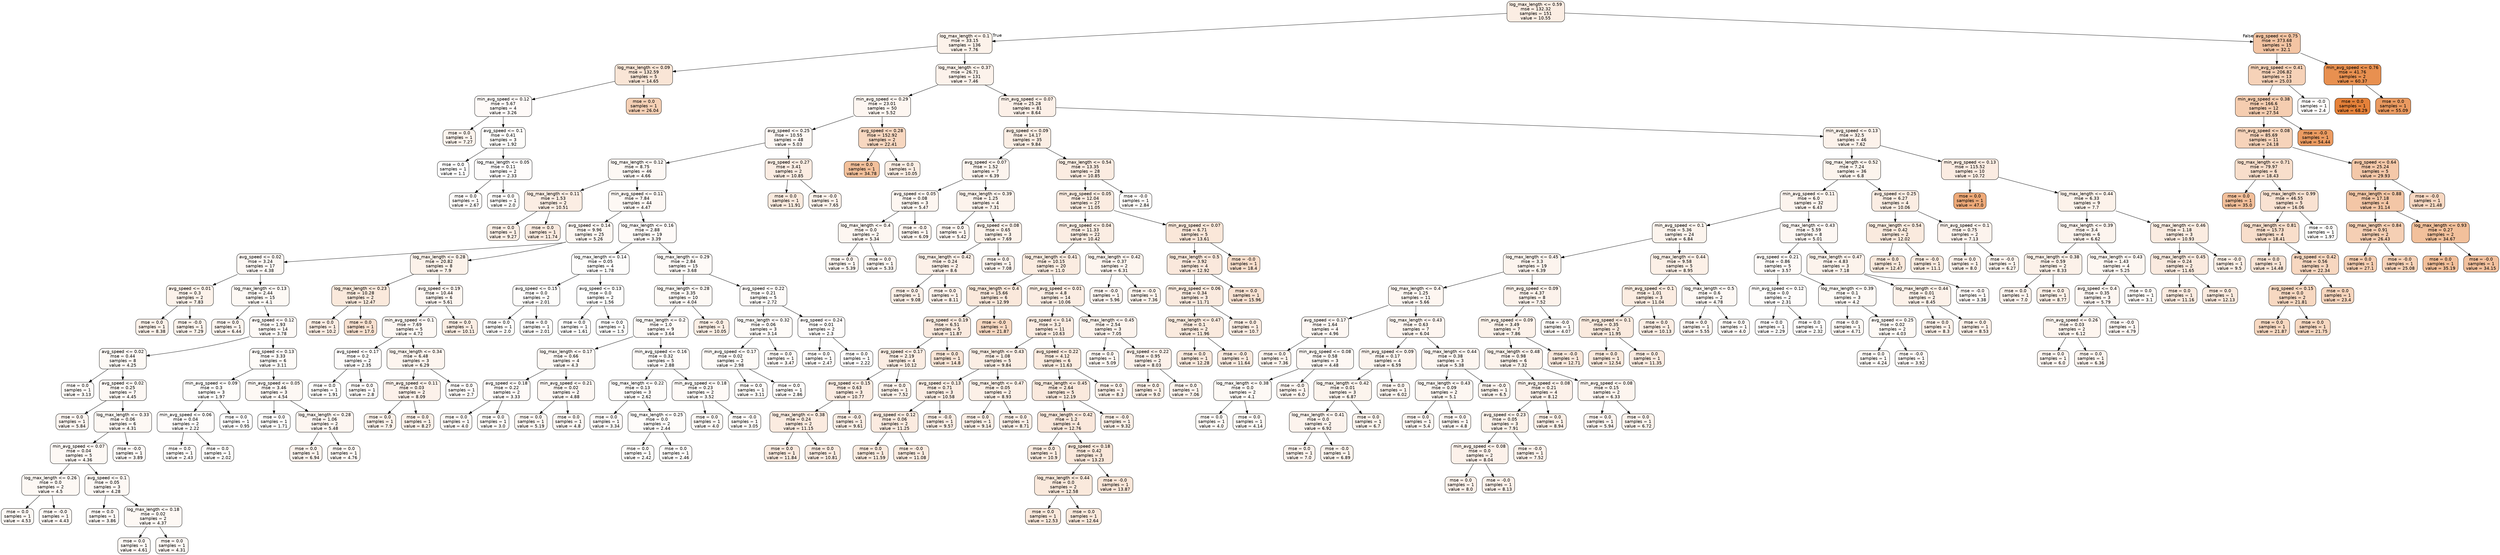 digraph Tree {
node [shape=box, style="filled, rounded", color="black", fontname=helvetica] ;
edge [fontname=helvetica] ;
0 [label="log_max_length <= 0.59\nmse = 132.32\nsamples = 151\nvalue = 10.55", fillcolor="#e5813924"] ;
1 [label="log_max_length <= 0.1\nmse = 33.15\nsamples = 136\nvalue = 7.76", fillcolor="#e581391a"] ;
0 -> 1 [labeldistance=2.5, labelangle=45, headlabel="True"] ;
2 [label="log_max_length <= 0.09\nmse = 132.59\nsamples = 5\nvalue = 14.65", fillcolor="#e5813934"] ;
1 -> 2 ;
3 [label="min_avg_speed <= 0.12\nmse = 5.67\nsamples = 4\nvalue = 3.26", fillcolor="#e5813909"] ;
2 -> 3 ;
4 [label="mse = 0.0\nsamples = 1\nvalue = 7.27", fillcolor="#e5813918"] ;
3 -> 4 ;
5 [label="avg_speed <= 0.1\nmse = 0.41\nsamples = 3\nvalue = 1.92", fillcolor="#e5813904"] ;
3 -> 5 ;
6 [label="mse = 0.0\nsamples = 1\nvalue = 1.1", fillcolor="#e5813901"] ;
5 -> 6 ;
7 [label="log_max_length <= 0.05\nmse = 0.11\nsamples = 2\nvalue = 2.33", fillcolor="#e5813905"] ;
5 -> 7 ;
8 [label="mse = 0.0\nsamples = 1\nvalue = 2.67", fillcolor="#e5813907"] ;
7 -> 8 ;
9 [label="mse = 0.0\nsamples = 1\nvalue = 2.0", fillcolor="#e5813904"] ;
7 -> 9 ;
10 [label="mse = 0.0\nsamples = 1\nvalue = 26.04", fillcolor="#e581395f"] ;
2 -> 10 ;
11 [label="log_max_length <= 0.37\nmse = 26.71\nsamples = 131\nvalue = 7.46", fillcolor="#e5813919"] ;
1 -> 11 ;
12 [label="min_avg_speed <= 0.29\nmse = 23.01\nsamples = 50\nvalue = 5.52", fillcolor="#e5813911"] ;
11 -> 12 ;
13 [label="avg_speed <= 0.25\nmse = 10.55\nsamples = 48\nvalue = 5.03", fillcolor="#e581390f"] ;
12 -> 13 ;
14 [label="log_max_length <= 0.12\nmse = 8.75\nsamples = 46\nvalue = 4.66", fillcolor="#e581390e"] ;
13 -> 14 ;
15 [label="log_max_length <= 0.11\nmse = 1.53\nsamples = 2\nvalue = 10.51", fillcolor="#e5813924"] ;
14 -> 15 ;
16 [label="mse = 0.0\nsamples = 1\nvalue = 9.27", fillcolor="#e5813920"] ;
15 -> 16 ;
17 [label="mse = 0.0\nsamples = 1\nvalue = 11.74", fillcolor="#e5813929"] ;
15 -> 17 ;
18 [label="min_avg_speed <= 0.11\nmse = 7.84\nsamples = 44\nvalue = 4.47", fillcolor="#e581390d"] ;
14 -> 18 ;
19 [label="avg_speed <= 0.14\nmse = 9.96\nsamples = 25\nvalue = 5.26", fillcolor="#e5813910"] ;
18 -> 19 ;
20 [label="avg_speed <= 0.02\nmse = 3.24\nsamples = 17\nvalue = 4.38", fillcolor="#e581390d"] ;
19 -> 20 ;
21 [label="avg_speed <= 0.01\nmse = 0.3\nsamples = 2\nvalue = 7.83", fillcolor="#e581391a"] ;
20 -> 21 ;
22 [label="mse = 0.0\nsamples = 1\nvalue = 8.38", fillcolor="#e581391c"] ;
21 -> 22 ;
23 [label="mse = -0.0\nsamples = 1\nvalue = 7.29", fillcolor="#e5813918"] ;
21 -> 23 ;
24 [label="log_max_length <= 0.13\nmse = 2.44\nsamples = 15\nvalue = 4.1", fillcolor="#e581390c"] ;
20 -> 24 ;
25 [label="mse = 0.0\nsamples = 1\nvalue = 6.44", fillcolor="#e5813915"] ;
24 -> 25 ;
26 [label="avg_speed <= 0.12\nmse = 1.93\nsamples = 14\nvalue = 3.78", fillcolor="#e581390b"] ;
24 -> 26 ;
27 [label="avg_speed <= 0.02\nmse = 0.44\nsamples = 8\nvalue = 4.25", fillcolor="#e581390c"] ;
26 -> 27 ;
28 [label="mse = 0.0\nsamples = 1\nvalue = 3.13", fillcolor="#e5813908"] ;
27 -> 28 ;
29 [label="avg_speed <= 0.02\nmse = 0.25\nsamples = 7\nvalue = 4.45", fillcolor="#e581390d"] ;
27 -> 29 ;
30 [label="mse = 0.0\nsamples = 1\nvalue = 5.84", fillcolor="#e5813913"] ;
29 -> 30 ;
31 [label="log_max_length <= 0.33\nmse = 0.06\nsamples = 6\nvalue = 4.31", fillcolor="#e581390d"] ;
29 -> 31 ;
32 [label="min_avg_speed <= 0.07\nmse = 0.04\nsamples = 5\nvalue = 4.36", fillcolor="#e581390d"] ;
31 -> 32 ;
33 [label="log_max_length <= 0.26\nmse = 0.0\nsamples = 2\nvalue = 4.5", fillcolor="#e581390d"] ;
32 -> 33 ;
34 [label="mse = 0.0\nsamples = 1\nvalue = 4.53", fillcolor="#e581390e"] ;
33 -> 34 ;
35 [label="mse = -0.0\nsamples = 1\nvalue = 4.43", fillcolor="#e581390d"] ;
33 -> 35 ;
36 [label="avg_speed <= 0.1\nmse = 0.05\nsamples = 3\nvalue = 4.28", fillcolor="#e581390d"] ;
32 -> 36 ;
37 [label="mse = 0.0\nsamples = 1\nvalue = 3.86", fillcolor="#e581390b"] ;
36 -> 37 ;
38 [label="log_max_length <= 0.18\nmse = 0.02\nsamples = 2\nvalue = 4.37", fillcolor="#e581390d"] ;
36 -> 38 ;
39 [label="mse = 0.0\nsamples = 1\nvalue = 4.61", fillcolor="#e581390e"] ;
38 -> 39 ;
40 [label="mse = 0.0\nsamples = 1\nvalue = 4.31", fillcolor="#e581390d"] ;
38 -> 40 ;
41 [label="mse = -0.0\nsamples = 1\nvalue = 3.89", fillcolor="#e581390b"] ;
31 -> 41 ;
42 [label="avg_speed <= 0.13\nmse = 3.33\nsamples = 6\nvalue = 3.11", fillcolor="#e5813908"] ;
26 -> 42 ;
43 [label="min_avg_speed <= 0.09\nmse = 0.3\nsamples = 3\nvalue = 1.97", fillcolor="#e5813904"] ;
42 -> 43 ;
44 [label="min_avg_speed <= 0.06\nmse = 0.04\nsamples = 2\nvalue = 2.22", fillcolor="#e5813905"] ;
43 -> 44 ;
45 [label="mse = 0.0\nsamples = 1\nvalue = 2.43", fillcolor="#e5813906"] ;
44 -> 45 ;
46 [label="mse = 0.0\nsamples = 1\nvalue = 2.02", fillcolor="#e5813904"] ;
44 -> 46 ;
47 [label="mse = 0.0\nsamples = 1\nvalue = 0.95", fillcolor="#e5813900"] ;
43 -> 47 ;
48 [label="min_avg_speed <= 0.05\nmse = 3.46\nsamples = 3\nvalue = 4.54", fillcolor="#e581390e"] ;
42 -> 48 ;
49 [label="mse = 0.0\nsamples = 1\nvalue = 1.71", fillcolor="#e5813903"] ;
48 -> 49 ;
50 [label="log_max_length <= 0.28\nmse = 1.06\nsamples = 2\nvalue = 5.48", fillcolor="#e5813911"] ;
48 -> 50 ;
51 [label="mse = 0.0\nsamples = 1\nvalue = 6.94", fillcolor="#e5813917"] ;
50 -> 51 ;
52 [label="mse = 0.0\nsamples = 1\nvalue = 4.76", fillcolor="#e581390e"] ;
50 -> 52 ;
53 [label="log_max_length <= 0.28\nmse = 20.82\nsamples = 8\nvalue = 7.9", fillcolor="#e581391a"] ;
19 -> 53 ;
54 [label="log_max_length <= 0.23\nmse = 10.28\nsamples = 2\nvalue = 12.47", fillcolor="#e581392c"] ;
53 -> 54 ;
55 [label="mse = 0.0\nsamples = 1\nvalue = 10.2", fillcolor="#e5813923"] ;
54 -> 55 ;
56 [label="mse = 0.0\nsamples = 1\nvalue = 17.0", fillcolor="#e581393d"] ;
54 -> 56 ;
57 [label="avg_speed <= 0.19\nmse = 10.44\nsamples = 6\nvalue = 5.61", fillcolor="#e5813912"] ;
53 -> 57 ;
58 [label="min_avg_speed <= 0.1\nmse = 7.69\nsamples = 5\nvalue = 4.72", fillcolor="#e581390e"] ;
57 -> 58 ;
59 [label="avg_speed <= 0.17\nmse = 0.2\nsamples = 2\nvalue = 2.35", fillcolor="#e5813905"] ;
58 -> 59 ;
60 [label="mse = 0.0\nsamples = 1\nvalue = 1.91", fillcolor="#e5813904"] ;
59 -> 60 ;
61 [label="mse = 0.0\nsamples = 1\nvalue = 2.8", fillcolor="#e5813907"] ;
59 -> 61 ;
62 [label="log_max_length <= 0.34\nmse = 6.48\nsamples = 3\nvalue = 6.29", fillcolor="#e5813914"] ;
58 -> 62 ;
63 [label="min_avg_speed <= 0.11\nmse = 0.03\nsamples = 2\nvalue = 8.09", fillcolor="#e581391b"] ;
62 -> 63 ;
64 [label="mse = 0.0\nsamples = 1\nvalue = 7.9", fillcolor="#e581391a"] ;
63 -> 64 ;
65 [label="mse = 0.0\nsamples = 1\nvalue = 8.27", fillcolor="#e581391c"] ;
63 -> 65 ;
66 [label="mse = 0.0\nsamples = 1\nvalue = 2.7", fillcolor="#e5813907"] ;
62 -> 66 ;
67 [label="mse = 0.0\nsamples = 1\nvalue = 10.11", fillcolor="#e5813923"] ;
57 -> 67 ;
68 [label="log_max_length <= 0.16\nmse = 2.88\nsamples = 19\nvalue = 3.39", fillcolor="#e5813909"] ;
18 -> 68 ;
69 [label="log_max_length <= 0.14\nmse = 0.05\nsamples = 4\nvalue = 1.78", fillcolor="#e5813903"] ;
68 -> 69 ;
70 [label="avg_speed <= 0.15\nmse = 0.0\nsamples = 2\nvalue = 2.01", fillcolor="#e5813904"] ;
69 -> 70 ;
71 [label="mse = 0.0\nsamples = 1\nvalue = 2.0", fillcolor="#e5813904"] ;
70 -> 71 ;
72 [label="mse = 0.0\nsamples = 1\nvalue = 2.01", fillcolor="#e5813904"] ;
70 -> 72 ;
73 [label="avg_speed <= 0.13\nmse = 0.0\nsamples = 2\nvalue = 1.56", fillcolor="#e5813902"] ;
69 -> 73 ;
74 [label="mse = 0.0\nsamples = 1\nvalue = 1.61", fillcolor="#e5813903"] ;
73 -> 74 ;
75 [label="mse = 0.0\nsamples = 1\nvalue = 1.5", fillcolor="#e5813902"] ;
73 -> 75 ;
76 [label="log_max_length <= 0.29\nmse = 2.84\nsamples = 15\nvalue = 3.68", fillcolor="#e581390a"] ;
68 -> 76 ;
77 [label="log_max_length <= 0.28\nmse = 3.35\nsamples = 10\nvalue = 4.04", fillcolor="#e581390c"] ;
76 -> 77 ;
78 [label="log_max_length <= 0.2\nmse = 1.0\nsamples = 9\nvalue = 3.64", fillcolor="#e581390a"] ;
77 -> 78 ;
79 [label="log_max_length <= 0.17\nmse = 0.66\nsamples = 4\nvalue = 4.3", fillcolor="#e581390d"] ;
78 -> 79 ;
80 [label="avg_speed <= 0.18\nmse = 0.22\nsamples = 2\nvalue = 3.33", fillcolor="#e5813909"] ;
79 -> 80 ;
81 [label="mse = 0.0\nsamples = 1\nvalue = 4.0", fillcolor="#e581390c"] ;
80 -> 81 ;
82 [label="mse = 0.0\nsamples = 1\nvalue = 3.0", fillcolor="#e5813908"] ;
80 -> 82 ;
83 [label="min_avg_speed <= 0.21\nmse = 0.02\nsamples = 2\nvalue = 4.88", fillcolor="#e581390f"] ;
79 -> 83 ;
84 [label="mse = 0.0\nsamples = 1\nvalue = 5.19", fillcolor="#e5813910"] ;
83 -> 84 ;
85 [label="mse = 0.0\nsamples = 1\nvalue = 4.8", fillcolor="#e581390f"] ;
83 -> 85 ;
86 [label="min_avg_speed <= 0.16\nmse = 0.32\nsamples = 5\nvalue = 2.88", fillcolor="#e5813907"] ;
78 -> 86 ;
87 [label="log_max_length <= 0.22\nmse = 0.13\nsamples = 3\nvalue = 2.62", fillcolor="#e5813906"] ;
86 -> 87 ;
88 [label="mse = 0.0\nsamples = 1\nvalue = 3.34", fillcolor="#e5813909"] ;
87 -> 88 ;
89 [label="log_max_length <= 0.25\nmse = 0.0\nsamples = 2\nvalue = 2.44", fillcolor="#e5813906"] ;
87 -> 89 ;
90 [label="mse = 0.0\nsamples = 1\nvalue = 2.42", fillcolor="#e5813906"] ;
89 -> 90 ;
91 [label="mse = 0.0\nsamples = 1\nvalue = 2.46", fillcolor="#e5813906"] ;
89 -> 91 ;
92 [label="min_avg_speed <= 0.18\nmse = 0.23\nsamples = 2\nvalue = 3.52", fillcolor="#e581390a"] ;
86 -> 92 ;
93 [label="mse = 0.0\nsamples = 1\nvalue = 4.0", fillcolor="#e581390c"] ;
92 -> 93 ;
94 [label="mse = -0.0\nsamples = 1\nvalue = 3.05", fillcolor="#e5813908"] ;
92 -> 94 ;
95 [label="mse = -0.0\nsamples = 1\nvalue = 10.05", fillcolor="#e5813922"] ;
77 -> 95 ;
96 [label="avg_speed <= 0.22\nmse = 0.21\nsamples = 5\nvalue = 2.72", fillcolor="#e5813907"] ;
76 -> 96 ;
97 [label="log_max_length <= 0.32\nmse = 0.06\nsamples = 3\nvalue = 3.14", fillcolor="#e5813908"] ;
96 -> 97 ;
98 [label="min_avg_speed <= 0.17\nmse = 0.02\nsamples = 2\nvalue = 2.98", fillcolor="#e5813908"] ;
97 -> 98 ;
99 [label="mse = 0.0\nsamples = 1\nvalue = 3.11", fillcolor="#e5813908"] ;
98 -> 99 ;
100 [label="mse = 0.0\nsamples = 1\nvalue = 2.86", fillcolor="#e5813907"] ;
98 -> 100 ;
101 [label="mse = 0.0\nsamples = 1\nvalue = 3.47", fillcolor="#e581390a"] ;
97 -> 101 ;
102 [label="avg_speed <= 0.24\nmse = 0.01\nsamples = 2\nvalue = 2.3", fillcolor="#e5813905"] ;
96 -> 102 ;
103 [label="mse = 0.0\nsamples = 1\nvalue = 2.47", fillcolor="#e5813906"] ;
102 -> 103 ;
104 [label="mse = 0.0\nsamples = 1\nvalue = 2.22", fillcolor="#e5813905"] ;
102 -> 104 ;
105 [label="avg_speed <= 0.27\nmse = 3.41\nsamples = 2\nvalue = 10.85", fillcolor="#e5813925"] ;
13 -> 105 ;
106 [label="mse = 0.0\nsamples = 1\nvalue = 11.91", fillcolor="#e581392a"] ;
105 -> 106 ;
107 [label="mse = -0.0\nsamples = 1\nvalue = 7.65", fillcolor="#e5813919"] ;
105 -> 107 ;
108 [label="avg_speed <= 0.28\nmse = 152.92\nsamples = 2\nvalue = 22.41", fillcolor="#e5813951"] ;
12 -> 108 ;
109 [label="mse = 0.0\nsamples = 1\nvalue = 34.78", fillcolor="#e5813980"] ;
108 -> 109 ;
110 [label="mse = 0.0\nsamples = 1\nvalue = 10.05", fillcolor="#e5813922"] ;
108 -> 110 ;
111 [label="min_avg_speed <= 0.07\nmse = 25.28\nsamples = 81\nvalue = 8.64", fillcolor="#e581391d"] ;
11 -> 111 ;
112 [label="avg_speed <= 0.09\nmse = 14.17\nsamples = 35\nvalue = 9.84", fillcolor="#e5813922"] ;
111 -> 112 ;
113 [label="avg_speed <= 0.07\nmse = 1.52\nsamples = 7\nvalue = 6.39", fillcolor="#e5813915"] ;
112 -> 113 ;
114 [label="avg_speed <= 0.05\nmse = 0.08\nsamples = 3\nvalue = 5.47", fillcolor="#e5813911"] ;
113 -> 114 ;
115 [label="log_max_length <= 0.4\nmse = 0.0\nsamples = 2\nvalue = 5.34", fillcolor="#e5813911"] ;
114 -> 115 ;
116 [label="mse = 0.0\nsamples = 1\nvalue = 5.39", fillcolor="#e5813911"] ;
115 -> 116 ;
117 [label="mse = 0.0\nsamples = 1\nvalue = 5.33", fillcolor="#e5813911"] ;
115 -> 117 ;
118 [label="mse = -0.0\nsamples = 1\nvalue = 6.09", fillcolor="#e5813913"] ;
114 -> 118 ;
119 [label="log_max_length <= 0.39\nmse = 1.25\nsamples = 4\nvalue = 7.31", fillcolor="#e5813918"] ;
113 -> 119 ;
120 [label="mse = 0.0\nsamples = 1\nvalue = 5.42", fillcolor="#e5813911"] ;
119 -> 120 ;
121 [label="avg_speed <= 0.08\nmse = 0.65\nsamples = 3\nvalue = 7.69", fillcolor="#e581391a"] ;
119 -> 121 ;
122 [label="log_max_length <= 0.42\nmse = 0.24\nsamples = 2\nvalue = 8.6", fillcolor="#e581391d"] ;
121 -> 122 ;
123 [label="mse = 0.0\nsamples = 1\nvalue = 9.08", fillcolor="#e581391f"] ;
122 -> 123 ;
124 [label="mse = 0.0\nsamples = 1\nvalue = 8.11", fillcolor="#e581391b"] ;
122 -> 124 ;
125 [label="mse = 0.0\nsamples = 1\nvalue = 7.08", fillcolor="#e5813917"] ;
121 -> 125 ;
126 [label="log_max_length <= 0.54\nmse = 13.35\nsamples = 28\nvalue = 10.85", fillcolor="#e5813926"] ;
112 -> 126 ;
127 [label="min_avg_speed <= 0.05\nmse = 12.04\nsamples = 27\nvalue = 11.05", fillcolor="#e5813926"] ;
126 -> 127 ;
128 [label="min_avg_speed <= 0.04\nmse = 11.33\nsamples = 22\nvalue = 10.42", fillcolor="#e5813924"] ;
127 -> 128 ;
129 [label="log_max_length <= 0.41\nmse = 10.15\nsamples = 20\nvalue = 11.0", fillcolor="#e5813926"] ;
128 -> 129 ;
130 [label="log_max_length <= 0.4\nmse = 15.66\nsamples = 6\nvalue = 12.99", fillcolor="#e581392e"] ;
129 -> 130 ;
131 [label="avg_speed <= 0.19\nmse = 6.51\nsamples = 5\nvalue = 11.87", fillcolor="#e5813929"] ;
130 -> 131 ;
132 [label="avg_speed <= 0.17\nmse = 2.19\nsamples = 4\nvalue = 10.12", fillcolor="#e5813923"] ;
131 -> 132 ;
133 [label="avg_speed <= 0.15\nmse = 0.63\nsamples = 3\nvalue = 10.77", fillcolor="#e5813925"] ;
132 -> 133 ;
134 [label="log_max_length <= 0.38\nmse = 0.24\nsamples = 2\nvalue = 11.15", fillcolor="#e5813927"] ;
133 -> 134 ;
135 [label="mse = 0.0\nsamples = 1\nvalue = 11.84", fillcolor="#e5813929"] ;
134 -> 135 ;
136 [label="mse = 0.0\nsamples = 1\nvalue = 10.81", fillcolor="#e5813925"] ;
134 -> 136 ;
137 [label="mse = -0.0\nsamples = 1\nvalue = 9.61", fillcolor="#e5813921"] ;
133 -> 137 ;
138 [label="mse = 0.0\nsamples = 1\nvalue = 7.52", fillcolor="#e5813919"] ;
132 -> 138 ;
139 [label="mse = 0.0\nsamples = 1\nvalue = 14.8", fillcolor="#e5813934"] ;
131 -> 139 ;
140 [label="mse = -0.0\nsamples = 1\nvalue = 21.87", fillcolor="#e581394f"] ;
130 -> 140 ;
141 [label="min_avg_speed <= 0.01\nmse = 4.8\nsamples = 14\nvalue = 10.06", fillcolor="#e5813923"] ;
129 -> 141 ;
142 [label="avg_speed <= 0.14\nmse = 3.2\nsamples = 11\nvalue = 10.63", fillcolor="#e5813925"] ;
141 -> 142 ;
143 [label="log_max_length <= 0.43\nmse = 1.08\nsamples = 5\nvalue = 9.84", fillcolor="#e5813922"] ;
142 -> 143 ;
144 [label="avg_speed <= 0.13\nmse = 0.71\nsamples = 3\nvalue = 10.58", fillcolor="#e5813924"] ;
143 -> 144 ;
145 [label="avg_speed <= 0.12\nmse = 0.06\nsamples = 2\nvalue = 11.25", fillcolor="#e5813927"] ;
144 -> 145 ;
146 [label="mse = 0.0\nsamples = 1\nvalue = 11.59", fillcolor="#e5813928"] ;
145 -> 146 ;
147 [label="mse = -0.0\nsamples = 1\nvalue = 11.08", fillcolor="#e5813926"] ;
145 -> 147 ;
148 [label="mse = -0.0\nsamples = 1\nvalue = 9.57", fillcolor="#e5813921"] ;
144 -> 148 ;
149 [label="log_max_length <= 0.47\nmse = 0.05\nsamples = 2\nvalue = 8.93", fillcolor="#e581391e"] ;
143 -> 149 ;
150 [label="mse = 0.0\nsamples = 1\nvalue = 9.14", fillcolor="#e581391f"] ;
149 -> 150 ;
151 [label="mse = 0.0\nsamples = 1\nvalue = 8.71", fillcolor="#e581391d"] ;
149 -> 151 ;
152 [label="avg_speed <= 0.22\nmse = 4.12\nsamples = 6\nvalue = 11.63", fillcolor="#e5813928"] ;
142 -> 152 ;
153 [label="log_max_length <= 0.45\nmse = 2.64\nsamples = 5\nvalue = 12.19", fillcolor="#e581392b"] ;
152 -> 153 ;
154 [label="log_max_length <= 0.42\nmse = 1.2\nsamples = 4\nvalue = 12.76", fillcolor="#e581392d"] ;
153 -> 154 ;
155 [label="mse = 0.0\nsamples = 1\nvalue = 10.9", fillcolor="#e5813926"] ;
154 -> 155 ;
156 [label="avg_speed <= 0.18\nmse = 0.42\nsamples = 3\nvalue = 13.23", fillcolor="#e581392e"] ;
154 -> 156 ;
157 [label="log_max_length <= 0.44\nmse = 0.0\nsamples = 2\nvalue = 12.58", fillcolor="#e581392c"] ;
156 -> 157 ;
158 [label="mse = 0.0\nsamples = 1\nvalue = 12.53", fillcolor="#e581392c"] ;
157 -> 158 ;
159 [label="mse = 0.0\nsamples = 1\nvalue = 12.64", fillcolor="#e581392c"] ;
157 -> 159 ;
160 [label="mse = -0.0\nsamples = 1\nvalue = 13.87", fillcolor="#e5813931"] ;
156 -> 160 ;
161 [label="mse = -0.0\nsamples = 1\nvalue = 9.32", fillcolor="#e5813920"] ;
153 -> 161 ;
162 [label="mse = 0.0\nsamples = 1\nvalue = 8.3", fillcolor="#e581391c"] ;
152 -> 162 ;
163 [label="log_max_length <= 0.45\nmse = 2.54\nsamples = 3\nvalue = 7.05", fillcolor="#e5813917"] ;
141 -> 163 ;
164 [label="mse = 0.0\nsamples = 1\nvalue = 5.09", fillcolor="#e5813910"] ;
163 -> 164 ;
165 [label="avg_speed <= 0.22\nmse = 0.95\nsamples = 2\nvalue = 8.03", fillcolor="#e581391b"] ;
163 -> 165 ;
166 [label="mse = 0.0\nsamples = 1\nvalue = 9.0", fillcolor="#e581391e"] ;
165 -> 166 ;
167 [label="mse = 0.0\nsamples = 1\nvalue = 7.06", fillcolor="#e5813917"] ;
165 -> 167 ;
168 [label="log_max_length <= 0.42\nmse = 0.37\nsamples = 2\nvalue = 6.31", fillcolor="#e5813914"] ;
128 -> 168 ;
169 [label="mse = -0.0\nsamples = 1\nvalue = 5.96", fillcolor="#e5813913"] ;
168 -> 169 ;
170 [label="mse = -0.0\nsamples = 1\nvalue = 7.36", fillcolor="#e5813918"] ;
168 -> 170 ;
171 [label="min_avg_speed <= 0.07\nmse = 6.71\nsamples = 5\nvalue = 13.61", fillcolor="#e5813930"] ;
127 -> 171 ;
172 [label="log_max_length <= 0.5\nmse = 3.92\nsamples = 4\nvalue = 12.92", fillcolor="#e581392d"] ;
171 -> 172 ;
173 [label="min_avg_speed <= 0.06\nmse = 0.34\nsamples = 3\nvalue = 11.71", fillcolor="#e5813929"] ;
172 -> 173 ;
174 [label="log_max_length <= 0.47\nmse = 0.1\nsamples = 2\nvalue = 11.96", fillcolor="#e581392a"] ;
173 -> 174 ;
175 [label="mse = 0.0\nsamples = 1\nvalue = 12.28", fillcolor="#e581392b"] ;
174 -> 175 ;
176 [label="mse = -0.0\nsamples = 1\nvalue = 11.64", fillcolor="#e5813929"] ;
174 -> 176 ;
177 [label="mse = 0.0\nsamples = 1\nvalue = 10.7", fillcolor="#e5813925"] ;
173 -> 177 ;
178 [label="mse = 0.0\nsamples = 1\nvalue = 15.96", fillcolor="#e5813939"] ;
172 -> 178 ;
179 [label="mse = -0.0\nsamples = 1\nvalue = 18.4", fillcolor="#e5813942"] ;
171 -> 179 ;
180 [label="mse = -0.0\nsamples = 1\nvalue = 2.84", fillcolor="#e5813907"] ;
126 -> 180 ;
181 [label="min_avg_speed <= 0.13\nmse = 32.5\nsamples = 46\nvalue = 7.62", fillcolor="#e5813919"] ;
111 -> 181 ;
182 [label="log_max_length <= 0.52\nmse = 7.24\nsamples = 36\nvalue = 6.8", fillcolor="#e5813916"] ;
181 -> 182 ;
183 [label="min_avg_speed <= 0.11\nmse = 6.0\nsamples = 32\nvalue = 6.43", fillcolor="#e5813915"] ;
182 -> 183 ;
184 [label="min_avg_speed <= 0.1\nmse = 5.36\nsamples = 24\nvalue = 6.84", fillcolor="#e5813916"] ;
183 -> 184 ;
185 [label="log_max_length <= 0.45\nmse = 3.3\nsamples = 19\nvalue = 6.39", fillcolor="#e5813915"] ;
184 -> 185 ;
186 [label="log_max_length <= 0.4\nmse = 1.25\nsamples = 11\nvalue = 5.66", fillcolor="#e5813912"] ;
185 -> 186 ;
187 [label="avg_speed <= 0.17\nmse = 1.64\nsamples = 4\nvalue = 4.96", fillcolor="#e581390f"] ;
186 -> 187 ;
188 [label="mse = 0.0\nsamples = 1\nvalue = 7.36", fillcolor="#e5813918"] ;
187 -> 188 ;
189 [label="min_avg_speed <= 0.08\nmse = 0.58\nsamples = 3\nvalue = 4.48", fillcolor="#e581390d"] ;
187 -> 189 ;
190 [label="log_max_length <= 0.38\nmse = 0.0\nsamples = 2\nvalue = 4.1", fillcolor="#e581390c"] ;
189 -> 190 ;
191 [label="mse = 0.0\nsamples = 1\nvalue = 4.0", fillcolor="#e581390c"] ;
190 -> 191 ;
192 [label="mse = 0.0\nsamples = 1\nvalue = 4.14", fillcolor="#e581390c"] ;
190 -> 192 ;
193 [label="mse = -0.0\nsamples = 1\nvalue = 6.0", fillcolor="#e5813913"] ;
189 -> 193 ;
194 [label="log_max_length <= 0.43\nmse = 0.63\nsamples = 7\nvalue = 6.04", fillcolor="#e5813913"] ;
186 -> 194 ;
195 [label="min_avg_speed <= 0.09\nmse = 0.17\nsamples = 4\nvalue = 6.59", fillcolor="#e5813915"] ;
194 -> 195 ;
196 [label="log_max_length <= 0.42\nmse = 0.01\nsamples = 3\nvalue = 6.87", fillcolor="#e5813916"] ;
195 -> 196 ;
197 [label="log_max_length <= 0.41\nmse = 0.0\nsamples = 2\nvalue = 6.92", fillcolor="#e5813917"] ;
196 -> 197 ;
198 [label="mse = 0.0\nsamples = 1\nvalue = 7.0", fillcolor="#e5813917"] ;
197 -> 198 ;
199 [label="mse = -0.0\nsamples = 1\nvalue = 6.89", fillcolor="#e5813916"] ;
197 -> 199 ;
200 [label="mse = 0.0\nsamples = 1\nvalue = 6.7", fillcolor="#e5813916"] ;
196 -> 200 ;
201 [label="mse = 0.0\nsamples = 1\nvalue = 6.02", fillcolor="#e5813913"] ;
195 -> 201 ;
202 [label="log_max_length <= 0.44\nmse = 0.38\nsamples = 3\nvalue = 5.38", fillcolor="#e5813911"] ;
194 -> 202 ;
203 [label="log_max_length <= 0.43\nmse = 0.09\nsamples = 2\nvalue = 5.1", fillcolor="#e5813910"] ;
202 -> 203 ;
204 [label="mse = 0.0\nsamples = 1\nvalue = 5.4", fillcolor="#e5813911"] ;
203 -> 204 ;
205 [label="mse = 0.0\nsamples = 1\nvalue = 4.8", fillcolor="#e581390f"] ;
203 -> 205 ;
206 [label="mse = -0.0\nsamples = 1\nvalue = 6.5", fillcolor="#e5813915"] ;
202 -> 206 ;
207 [label="min_avg_speed <= 0.09\nmse = 4.37\nsamples = 8\nvalue = 7.52", fillcolor="#e5813919"] ;
185 -> 207 ;
208 [label="min_avg_speed <= 0.09\nmse = 3.49\nsamples = 7\nvalue = 7.86", fillcolor="#e581391a"] ;
207 -> 208 ;
209 [label="log_max_length <= 0.48\nmse = 0.98\nsamples = 6\nvalue = 7.32", fillcolor="#e5813918"] ;
208 -> 209 ;
210 [label="min_avg_speed <= 0.08\nmse = 0.21\nsamples = 4\nvalue = 8.12", fillcolor="#e581391b"] ;
209 -> 210 ;
211 [label="avg_speed <= 0.23\nmse = 0.05\nsamples = 3\nvalue = 7.91", fillcolor="#e581391a"] ;
210 -> 211 ;
212 [label="min_avg_speed <= 0.08\nmse = 0.0\nsamples = 2\nvalue = 8.04", fillcolor="#e581391b"] ;
211 -> 212 ;
213 [label="mse = 0.0\nsamples = 1\nvalue = 8.0", fillcolor="#e581391b"] ;
212 -> 213 ;
214 [label="mse = -0.0\nsamples = 1\nvalue = 8.13", fillcolor="#e581391b"] ;
212 -> 214 ;
215 [label="mse = -0.0\nsamples = 1\nvalue = 7.52", fillcolor="#e5813919"] ;
211 -> 215 ;
216 [label="mse = 0.0\nsamples = 1\nvalue = 8.94", fillcolor="#e581391e"] ;
210 -> 216 ;
217 [label="min_avg_speed <= 0.08\nmse = 0.15\nsamples = 2\nvalue = 6.33", fillcolor="#e5813914"] ;
209 -> 217 ;
218 [label="mse = 0.0\nsamples = 1\nvalue = 5.94", fillcolor="#e5813913"] ;
217 -> 218 ;
219 [label="mse = 0.0\nsamples = 1\nvalue = 6.72", fillcolor="#e5813916"] ;
217 -> 219 ;
220 [label="mse = -0.0\nsamples = 1\nvalue = 12.71", fillcolor="#e581392d"] ;
208 -> 220 ;
221 [label="mse = -0.0\nsamples = 1\nvalue = 4.07", fillcolor="#e581390c"] ;
207 -> 221 ;
222 [label="log_max_length <= 0.44\nmse = 9.58\nsamples = 5\nvalue = 8.95", fillcolor="#e581391e"] ;
184 -> 222 ;
223 [label="min_avg_speed <= 0.1\nmse = 1.01\nsamples = 3\nvalue = 11.04", fillcolor="#e5813926"] ;
222 -> 223 ;
224 [label="min_avg_speed <= 0.1\nmse = 0.35\nsamples = 2\nvalue = 11.95", fillcolor="#e581392a"] ;
223 -> 224 ;
225 [label="mse = 0.0\nsamples = 1\nvalue = 12.54", fillcolor="#e581392c"] ;
224 -> 225 ;
226 [label="mse = 0.0\nsamples = 1\nvalue = 11.35", fillcolor="#e5813927"] ;
224 -> 226 ;
227 [label="mse = 0.0\nsamples = 1\nvalue = 10.13", fillcolor="#e5813923"] ;
223 -> 227 ;
228 [label="log_max_length <= 0.5\nmse = 0.6\nsamples = 2\nvalue = 4.78", fillcolor="#e581390e"] ;
222 -> 228 ;
229 [label="mse = 0.0\nsamples = 1\nvalue = 5.55", fillcolor="#e5813911"] ;
228 -> 229 ;
230 [label="mse = 0.0\nsamples = 1\nvalue = 4.0", fillcolor="#e581390c"] ;
228 -> 230 ;
231 [label="log_max_length <= 0.43\nmse = 5.59\nsamples = 8\nvalue = 5.01", fillcolor="#e581390f"] ;
183 -> 231 ;
232 [label="avg_speed <= 0.21\nmse = 0.86\nsamples = 5\nvalue = 3.57", fillcolor="#e581390a"] ;
231 -> 232 ;
233 [label="min_avg_speed <= 0.12\nmse = 0.0\nsamples = 2\nvalue = 2.31", fillcolor="#e5813905"] ;
232 -> 233 ;
234 [label="mse = 0.0\nsamples = 1\nvalue = 2.29", fillcolor="#e5813905"] ;
233 -> 234 ;
235 [label="mse = 0.0\nsamples = 1\nvalue = 2.32", fillcolor="#e5813905"] ;
233 -> 235 ;
236 [label="log_max_length <= 0.39\nmse = 0.1\nsamples = 3\nvalue = 4.2", fillcolor="#e581390c"] ;
232 -> 236 ;
237 [label="mse = 0.0\nsamples = 1\nvalue = 4.71", fillcolor="#e581390e"] ;
236 -> 237 ;
238 [label="avg_speed <= 0.25\nmse = 0.02\nsamples = 2\nvalue = 4.03", fillcolor="#e581390c"] ;
236 -> 238 ;
239 [label="mse = 0.0\nsamples = 1\nvalue = 4.24", fillcolor="#e581390c"] ;
238 -> 239 ;
240 [label="mse = -0.0\nsamples = 1\nvalue = 3.92", fillcolor="#e581390b"] ;
238 -> 240 ;
241 [label="log_max_length <= 0.47\nmse = 4.83\nsamples = 3\nvalue = 7.18", fillcolor="#e5813918"] ;
231 -> 241 ;
242 [label="log_max_length <= 0.44\nmse = 0.01\nsamples = 2\nvalue = 8.45", fillcolor="#e581391c"] ;
241 -> 242 ;
243 [label="mse = 0.0\nsamples = 1\nvalue = 8.3", fillcolor="#e581391c"] ;
242 -> 243 ;
244 [label="mse = 0.0\nsamples = 1\nvalue = 8.53", fillcolor="#e581391d"] ;
242 -> 244 ;
245 [label="mse = -0.0\nsamples = 1\nvalue = 3.38", fillcolor="#e5813909"] ;
241 -> 245 ;
246 [label="avg_speed <= 0.25\nmse = 6.27\nsamples = 4\nvalue = 10.06", fillcolor="#e5813923"] ;
182 -> 246 ;
247 [label="log_max_length <= 0.54\nmse = 0.42\nsamples = 2\nvalue = 12.02", fillcolor="#e581392a"] ;
246 -> 247 ;
248 [label="mse = 0.0\nsamples = 1\nvalue = 12.47", fillcolor="#e581392c"] ;
247 -> 248 ;
249 [label="mse = -0.0\nsamples = 1\nvalue = 11.1", fillcolor="#e5813926"] ;
247 -> 249 ;
250 [label="min_avg_speed <= 0.1\nmse = 0.75\nsamples = 2\nvalue = 7.13", fillcolor="#e5813917"] ;
246 -> 250 ;
251 [label="mse = 0.0\nsamples = 1\nvalue = 8.0", fillcolor="#e581391b"] ;
250 -> 251 ;
252 [label="mse = -0.0\nsamples = 1\nvalue = 6.27", fillcolor="#e5813914"] ;
250 -> 252 ;
253 [label="min_avg_speed <= 0.13\nmse = 115.52\nsamples = 10\nvalue = 10.72", fillcolor="#e5813925"] ;
181 -> 253 ;
254 [label="mse = 0.0\nsamples = 1\nvalue = 47.0", fillcolor="#e58139ae"] ;
253 -> 254 ;
255 [label="log_max_length <= 0.44\nmse = 6.33\nsamples = 9\nvalue = 7.7", fillcolor="#e581391a"] ;
253 -> 255 ;
256 [label="log_max_length <= 0.39\nmse = 3.4\nsamples = 6\nvalue = 6.62", fillcolor="#e5813915"] ;
255 -> 256 ;
257 [label="log_max_length <= 0.38\nmse = 0.59\nsamples = 2\nvalue = 8.33", fillcolor="#e581391c"] ;
256 -> 257 ;
258 [label="mse = 0.0\nsamples = 1\nvalue = 7.0", fillcolor="#e5813917"] ;
257 -> 258 ;
259 [label="mse = 0.0\nsamples = 1\nvalue = 8.77", fillcolor="#e581391e"] ;
257 -> 259 ;
260 [label="log_max_length <= 0.43\nmse = 1.43\nsamples = 4\nvalue = 5.25", fillcolor="#e5813910"] ;
256 -> 260 ;
261 [label="avg_speed <= 0.4\nmse = 0.35\nsamples = 3\nvalue = 5.79", fillcolor="#e5813912"] ;
260 -> 261 ;
262 [label="min_avg_speed <= 0.26\nmse = 0.03\nsamples = 2\nvalue = 6.12", fillcolor="#e5813914"] ;
261 -> 262 ;
263 [label="mse = 0.0\nsamples = 1\nvalue = 6.0", fillcolor="#e5813913"] ;
262 -> 263 ;
264 [label="mse = 0.0\nsamples = 1\nvalue = 6.36", fillcolor="#e5813914"] ;
262 -> 264 ;
265 [label="mse = -0.0\nsamples = 1\nvalue = 4.79", fillcolor="#e581390f"] ;
261 -> 265 ;
266 [label="mse = 0.0\nsamples = 1\nvalue = 3.1", fillcolor="#e5813908"] ;
260 -> 266 ;
267 [label="log_max_length <= 0.46\nmse = 1.18\nsamples = 3\nvalue = 10.93", fillcolor="#e5813926"] ;
255 -> 267 ;
268 [label="log_max_length <= 0.45\nmse = 0.24\nsamples = 2\nvalue = 11.65", fillcolor="#e5813929"] ;
267 -> 268 ;
269 [label="mse = 0.0\nsamples = 1\nvalue = 11.16", fillcolor="#e5813927"] ;
268 -> 269 ;
270 [label="mse = 0.0\nsamples = 1\nvalue = 12.13", fillcolor="#e581392a"] ;
268 -> 270 ;
271 [label="mse = -0.0\nsamples = 1\nvalue = 9.5", fillcolor="#e5813920"] ;
267 -> 271 ;
272 [label="avg_speed <= 0.75\nmse = 373.68\nsamples = 15\nvalue = 32.1", fillcolor="#e5813976"] ;
0 -> 272 [labeldistance=2.5, labelangle=-45, headlabel="False"] ;
273 [label="min_avg_speed <= 0.41\nmse = 206.82\nsamples = 13\nvalue = 25.03", fillcolor="#e581395b"] ;
272 -> 273 ;
274 [label="min_avg_speed <= 0.38\nmse = 166.6\nsamples = 12\nvalue = 27.54", fillcolor="#e5813965"] ;
273 -> 274 ;
275 [label="min_avg_speed <= 0.08\nmse = 85.69\nsamples = 11\nvalue = 24.18", fillcolor="#e5813958"] ;
274 -> 275 ;
276 [label="log_max_length <= 0.71\nmse = 79.97\nsamples = 6\nvalue = 18.43", fillcolor="#e5813942"] ;
275 -> 276 ;
277 [label="mse = 0.0\nsamples = 1\nvalue = 35.0", fillcolor="#e5813981"] ;
276 -> 277 ;
278 [label="log_max_length <= 0.99\nmse = 46.55\nsamples = 5\nvalue = 16.06", fillcolor="#e5813939"] ;
276 -> 278 ;
279 [label="log_max_length <= 0.81\nmse = 15.73\nsamples = 4\nvalue = 18.41", fillcolor="#e5813942"] ;
278 -> 279 ;
280 [label="mse = 0.0\nsamples = 1\nvalue = 14.48", fillcolor="#e5813933"] ;
279 -> 280 ;
281 [label="avg_speed <= 0.42\nmse = 0.56\nsamples = 3\nvalue = 22.34", fillcolor="#e5813951"] ;
279 -> 281 ;
282 [label="avg_speed <= 0.15\nmse = 0.0\nsamples = 2\nvalue = 21.81", fillcolor="#e581394f"] ;
281 -> 282 ;
283 [label="mse = 0.0\nsamples = 1\nvalue = 21.87", fillcolor="#e581394f"] ;
282 -> 283 ;
284 [label="mse = 0.0\nsamples = 1\nvalue = 21.75", fillcolor="#e581394f"] ;
282 -> 284 ;
285 [label="mse = 0.0\nsamples = 1\nvalue = 23.4", fillcolor="#e5813955"] ;
281 -> 285 ;
286 [label="mse = -0.0\nsamples = 1\nvalue = 1.97", fillcolor="#e5813904"] ;
278 -> 286 ;
287 [label="avg_speed <= 0.64\nmse = 25.24\nsamples = 5\nvalue = 29.93", fillcolor="#e581396e"] ;
275 -> 287 ;
288 [label="log_max_length <= 0.88\nmse = 17.18\nsamples = 4\nvalue = 31.14", fillcolor="#e5813972"] ;
287 -> 288 ;
289 [label="log_max_length <= 0.84\nmse = 0.91\nsamples = 2\nvalue = 26.43", fillcolor="#e5813960"] ;
288 -> 289 ;
290 [label="mse = 0.0\nsamples = 1\nvalue = 27.1", fillcolor="#e5813963"] ;
289 -> 290 ;
291 [label="mse = -0.0\nsamples = 1\nvalue = 25.08", fillcolor="#e581395b"] ;
289 -> 291 ;
292 [label="log_max_length <= 0.93\nmse = 0.27\nsamples = 2\nvalue = 34.67", fillcolor="#e5813980"] ;
288 -> 292 ;
293 [label="mse = 0.0\nsamples = 1\nvalue = 35.19", fillcolor="#e5813982"] ;
292 -> 293 ;
294 [label="mse = -0.0\nsamples = 1\nvalue = 34.15", fillcolor="#e581397e"] ;
292 -> 294 ;
295 [label="mse = -0.0\nsamples = 1\nvalue = 21.48", fillcolor="#e581394e"] ;
287 -> 295 ;
296 [label="mse = -0.0\nsamples = 1\nvalue = 54.44", fillcolor="#e58139cb"] ;
274 -> 296 ;
297 [label="mse = -0.0\nsamples = 1\nvalue = 2.4", fillcolor="#e5813905"] ;
273 -> 297 ;
298 [label="min_avg_speed <= 0.76\nmse = 41.76\nsamples = 2\nvalue = 60.37", fillcolor="#e58139e1"] ;
272 -> 298 ;
299 [label="mse = 0.0\nsamples = 1\nvalue = 68.29", fillcolor="#e58139ff"] ;
298 -> 299 ;
300 [label="mse = 0.0\nsamples = 1\nvalue = 55.09", fillcolor="#e58139cd"] ;
298 -> 300 ;
}
